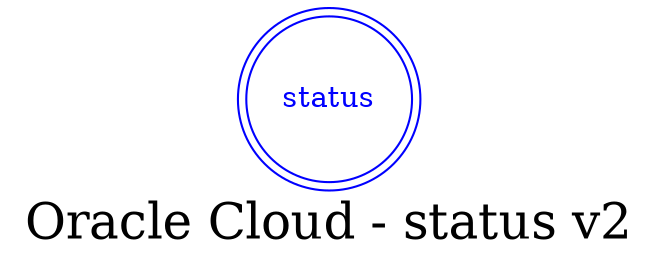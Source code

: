 digraph LexiconGraph {
graph[label="Oracle Cloud - status v2", fontsize=24]
splines=true
"status" [color=blue, fontcolor=blue, shape=doublecircle]
}
